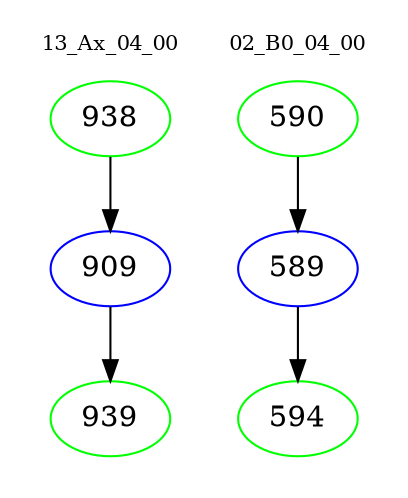 digraph{
subgraph cluster_0 {
color = white
label = "13_Ax_04_00";
fontsize=10;
T0_938 [label="938", color="green"]
T0_938 -> T0_909 [color="black"]
T0_909 [label="909", color="blue"]
T0_909 -> T0_939 [color="black"]
T0_939 [label="939", color="green"]
}
subgraph cluster_1 {
color = white
label = "02_B0_04_00";
fontsize=10;
T1_590 [label="590", color="green"]
T1_590 -> T1_589 [color="black"]
T1_589 [label="589", color="blue"]
T1_589 -> T1_594 [color="black"]
T1_594 [label="594", color="green"]
}
}
